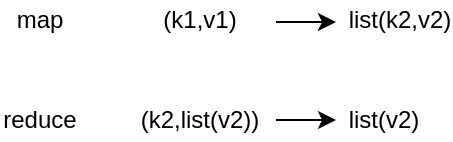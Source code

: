 <mxfile version="13.0.3" type="device"><diagram id="Zbof68GmryGFywXQGRlb" name="Page-1"><mxGraphModel dx="946" dy="624" grid="1" gridSize="10" guides="1" tooltips="1" connect="1" arrows="1" fold="1" page="1" pageScale="1" pageWidth="827" pageHeight="1169" math="0" shadow="0"><root><mxCell id="0"/><mxCell id="1" parent="0"/><mxCell id="ppR2Jj0aQh4E_mxblYwy-1" value="map" style="text;html=1;strokeColor=none;fillColor=none;align=center;verticalAlign=middle;whiteSpace=wrap;rounded=0;" vertex="1" parent="1"><mxGeometry x="60" y="40" width="40" height="20" as="geometry"/></mxCell><mxCell id="ppR2Jj0aQh4E_mxblYwy-2" value="(k1,v1)" style="text;html=1;strokeColor=none;fillColor=none;align=center;verticalAlign=middle;whiteSpace=wrap;rounded=0;" vertex="1" parent="1"><mxGeometry x="140" y="40" width="40" height="20" as="geometry"/></mxCell><mxCell id="ppR2Jj0aQh4E_mxblYwy-3" value="list(k2,v2)" style="text;html=1;strokeColor=none;fillColor=none;align=center;verticalAlign=middle;whiteSpace=wrap;rounded=0;" vertex="1" parent="1"><mxGeometry x="240" y="40" width="40" height="20" as="geometry"/></mxCell><mxCell id="ppR2Jj0aQh4E_mxblYwy-4" value="reduce" style="text;html=1;strokeColor=none;fillColor=none;align=center;verticalAlign=middle;whiteSpace=wrap;rounded=0;" vertex="1" parent="1"><mxGeometry x="60" y="90" width="40" height="20" as="geometry"/></mxCell><mxCell id="ppR2Jj0aQh4E_mxblYwy-5" value="(k2,list(v2))" style="text;html=1;strokeColor=none;fillColor=none;align=center;verticalAlign=middle;whiteSpace=wrap;rounded=0;" vertex="1" parent="1"><mxGeometry x="140" y="90" width="40" height="20" as="geometry"/></mxCell><mxCell id="ppR2Jj0aQh4E_mxblYwy-6" value="list(v2)" style="text;html=1;strokeColor=none;fillColor=none;align=center;verticalAlign=middle;whiteSpace=wrap;rounded=0;" vertex="1" parent="1"><mxGeometry x="232" y="90" width="40" height="20" as="geometry"/></mxCell><mxCell id="ppR2Jj0aQh4E_mxblYwy-7" value="" style="endArrow=classic;html=1;" edge="1" parent="1"><mxGeometry width="50" height="50" relative="1" as="geometry"><mxPoint x="198" y="51" as="sourcePoint"/><mxPoint x="228" y="51" as="targetPoint"/></mxGeometry></mxCell><mxCell id="ppR2Jj0aQh4E_mxblYwy-8" value="" style="endArrow=classic;html=1;" edge="1" parent="1"><mxGeometry width="50" height="50" relative="1" as="geometry"><mxPoint x="198" y="100" as="sourcePoint"/><mxPoint x="228" y="100" as="targetPoint"/></mxGeometry></mxCell></root></mxGraphModel></diagram></mxfile>